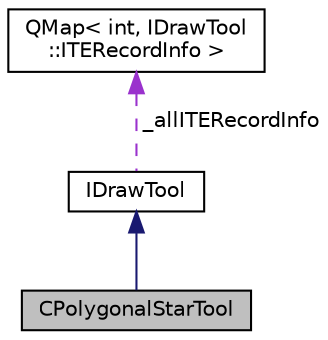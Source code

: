 digraph "CPolygonalStarTool"
{
  edge [fontname="Helvetica",fontsize="10",labelfontname="Helvetica",labelfontsize="10"];
  node [fontname="Helvetica",fontsize="10",shape=record];
  Node2 [label="CPolygonalStarTool",height=0.2,width=0.4,color="black", fillcolor="grey75", style="filled", fontcolor="black"];
  Node3 -> Node2 [dir="back",color="midnightblue",fontsize="10",style="solid",fontname="Helvetica"];
  Node3 [label="IDrawTool",height=0.2,width=0.4,color="black", fillcolor="white", style="filled",URL="$class_i_draw_tool.html"];
  Node4 -> Node3 [dir="back",color="darkorchid3",fontsize="10",style="dashed",label=" _allITERecordInfo" ,fontname="Helvetica"];
  Node4 [label="QMap\< int, IDrawTool\l::ITERecordInfo \>",height=0.2,width=0.4,color="black", fillcolor="white", style="filled",URL="$class_q_map.html"];
}
